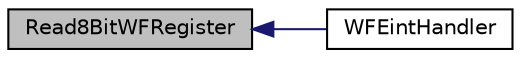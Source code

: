 digraph "Read8BitWFRegister"
{
  edge [fontname="Helvetica",fontsize="10",labelfontname="Helvetica",labelfontsize="10"];
  node [fontname="Helvetica",fontsize="10",shape=record];
  rankdir="LR";
  Node1 [label="Read8BitWFRegister",height=0.2,width=0.4,color="black", fillcolor="grey75", style="filled", fontcolor="black"];
  Node1 -> Node2 [dir="back",color="midnightblue",fontsize="10",style="solid"];
  Node2 [label="WFEintHandler",height=0.2,width=0.4,color="black", fillcolor="white", style="filled",URL="$_w_f_driver_com_8c.html#a595ec5f432cb300205eda02e2664d586"];
}
